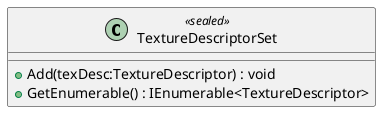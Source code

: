 @startuml
class TextureDescriptorSet <<sealed>> {
    + Add(texDesc:TextureDescriptor) : void
    + GetEnumerable() : IEnumerable<TextureDescriptor>
}
@enduml

